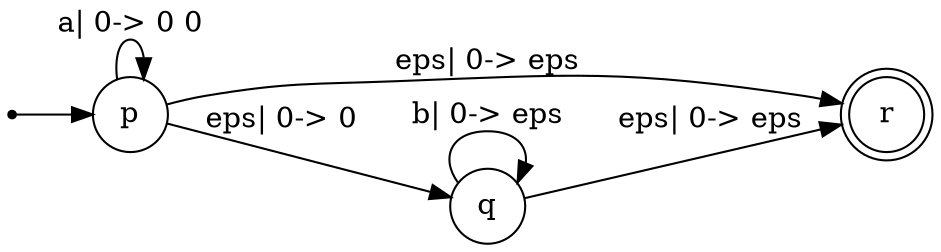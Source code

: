 digraph PdAutomaton {
	rankdir=LR;
	node [shape=circle];
	start [shape=point];
	start -> p;
	r [shape=doublecircle];
	p -> p [label="a| 0-> 0 0"];
	p -> r [label="eps| 0-> eps"];
	p -> q [label="eps| 0-> 0"];
	q -> q [label="b| 0-> eps"];
	q -> r [label="eps| 0-> eps"];
}
